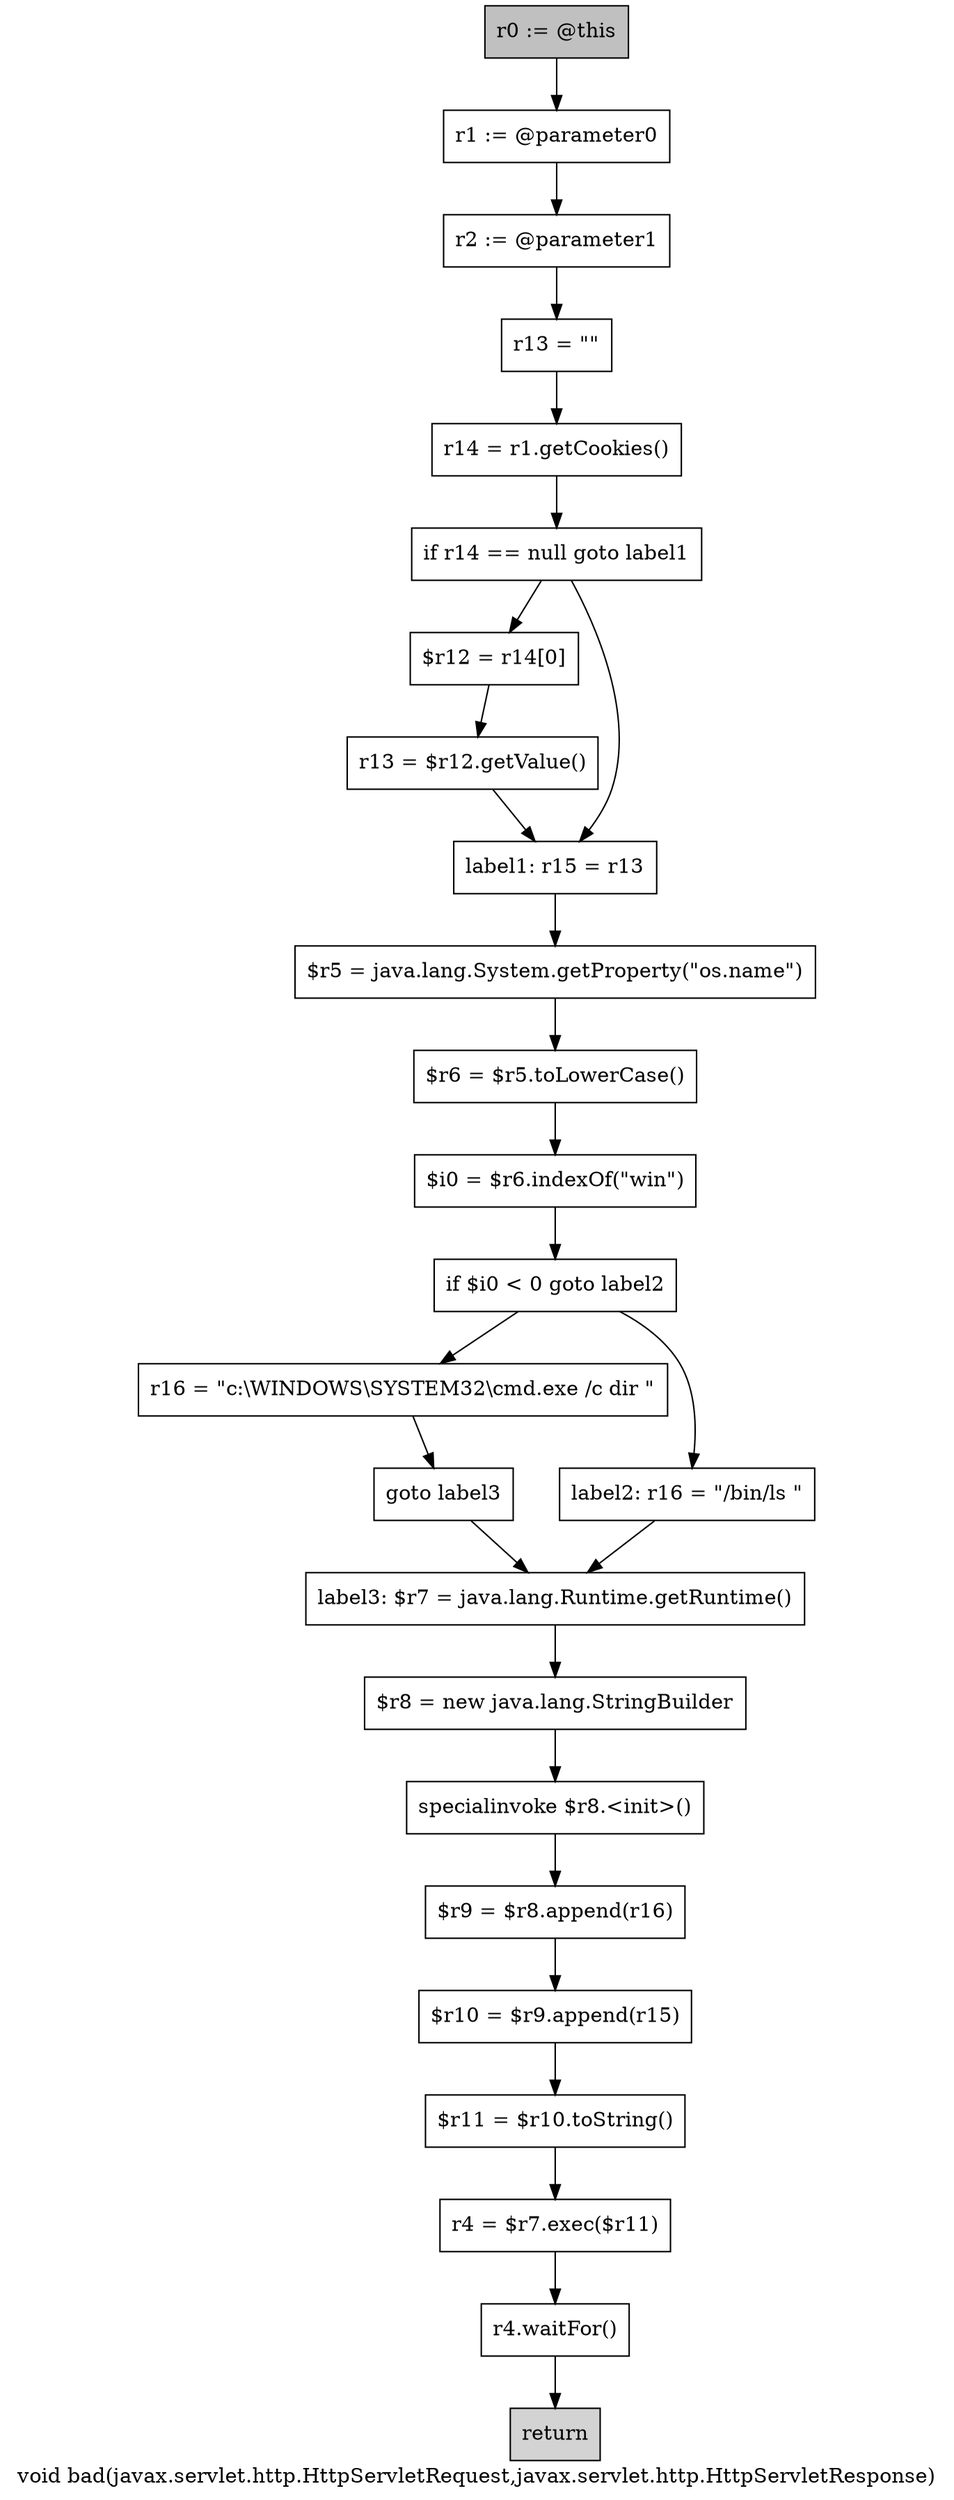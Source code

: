 digraph "void bad(javax.servlet.http.HttpServletRequest,javax.servlet.http.HttpServletResponse)" {
    label="void bad(javax.servlet.http.HttpServletRequest,javax.servlet.http.HttpServletResponse)";
    node [shape=box];
    "0" [style=filled,fillcolor=gray,label="r0 := @this",];
    "1" [label="r1 := @parameter0",];
    "0"->"1";
    "2" [label="r2 := @parameter1",];
    "1"->"2";
    "3" [label="r13 = \"\"",];
    "2"->"3";
    "4" [label="r14 = r1.getCookies()",];
    "3"->"4";
    "5" [label="if r14 == null goto label1",];
    "4"->"5";
    "6" [label="$r12 = r14[0]",];
    "5"->"6";
    "8" [label="label1: r15 = r13",];
    "5"->"8";
    "7" [label="r13 = $r12.getValue()",];
    "6"->"7";
    "7"->"8";
    "9" [label="$r5 = java.lang.System.getProperty(\"os.name\")",];
    "8"->"9";
    "10" [label="$r6 = $r5.toLowerCase()",];
    "9"->"10";
    "11" [label="$i0 = $r6.indexOf(\"win\")",];
    "10"->"11";
    "12" [label="if $i0 < 0 goto label2",];
    "11"->"12";
    "13" [label="r16 = \"c:\\WINDOWS\\SYSTEM32\\cmd.exe /c dir \"",];
    "12"->"13";
    "15" [label="label2: r16 = \"/bin/ls \"",];
    "12"->"15";
    "14" [label="goto label3",];
    "13"->"14";
    "16" [label="label3: $r7 = java.lang.Runtime.getRuntime()",];
    "14"->"16";
    "15"->"16";
    "17" [label="$r8 = new java.lang.StringBuilder",];
    "16"->"17";
    "18" [label="specialinvoke $r8.<init>()",];
    "17"->"18";
    "19" [label="$r9 = $r8.append(r16)",];
    "18"->"19";
    "20" [label="$r10 = $r9.append(r15)",];
    "19"->"20";
    "21" [label="$r11 = $r10.toString()",];
    "20"->"21";
    "22" [label="r4 = $r7.exec($r11)",];
    "21"->"22";
    "23" [label="r4.waitFor()",];
    "22"->"23";
    "24" [style=filled,fillcolor=lightgray,label="return",];
    "23"->"24";
}
